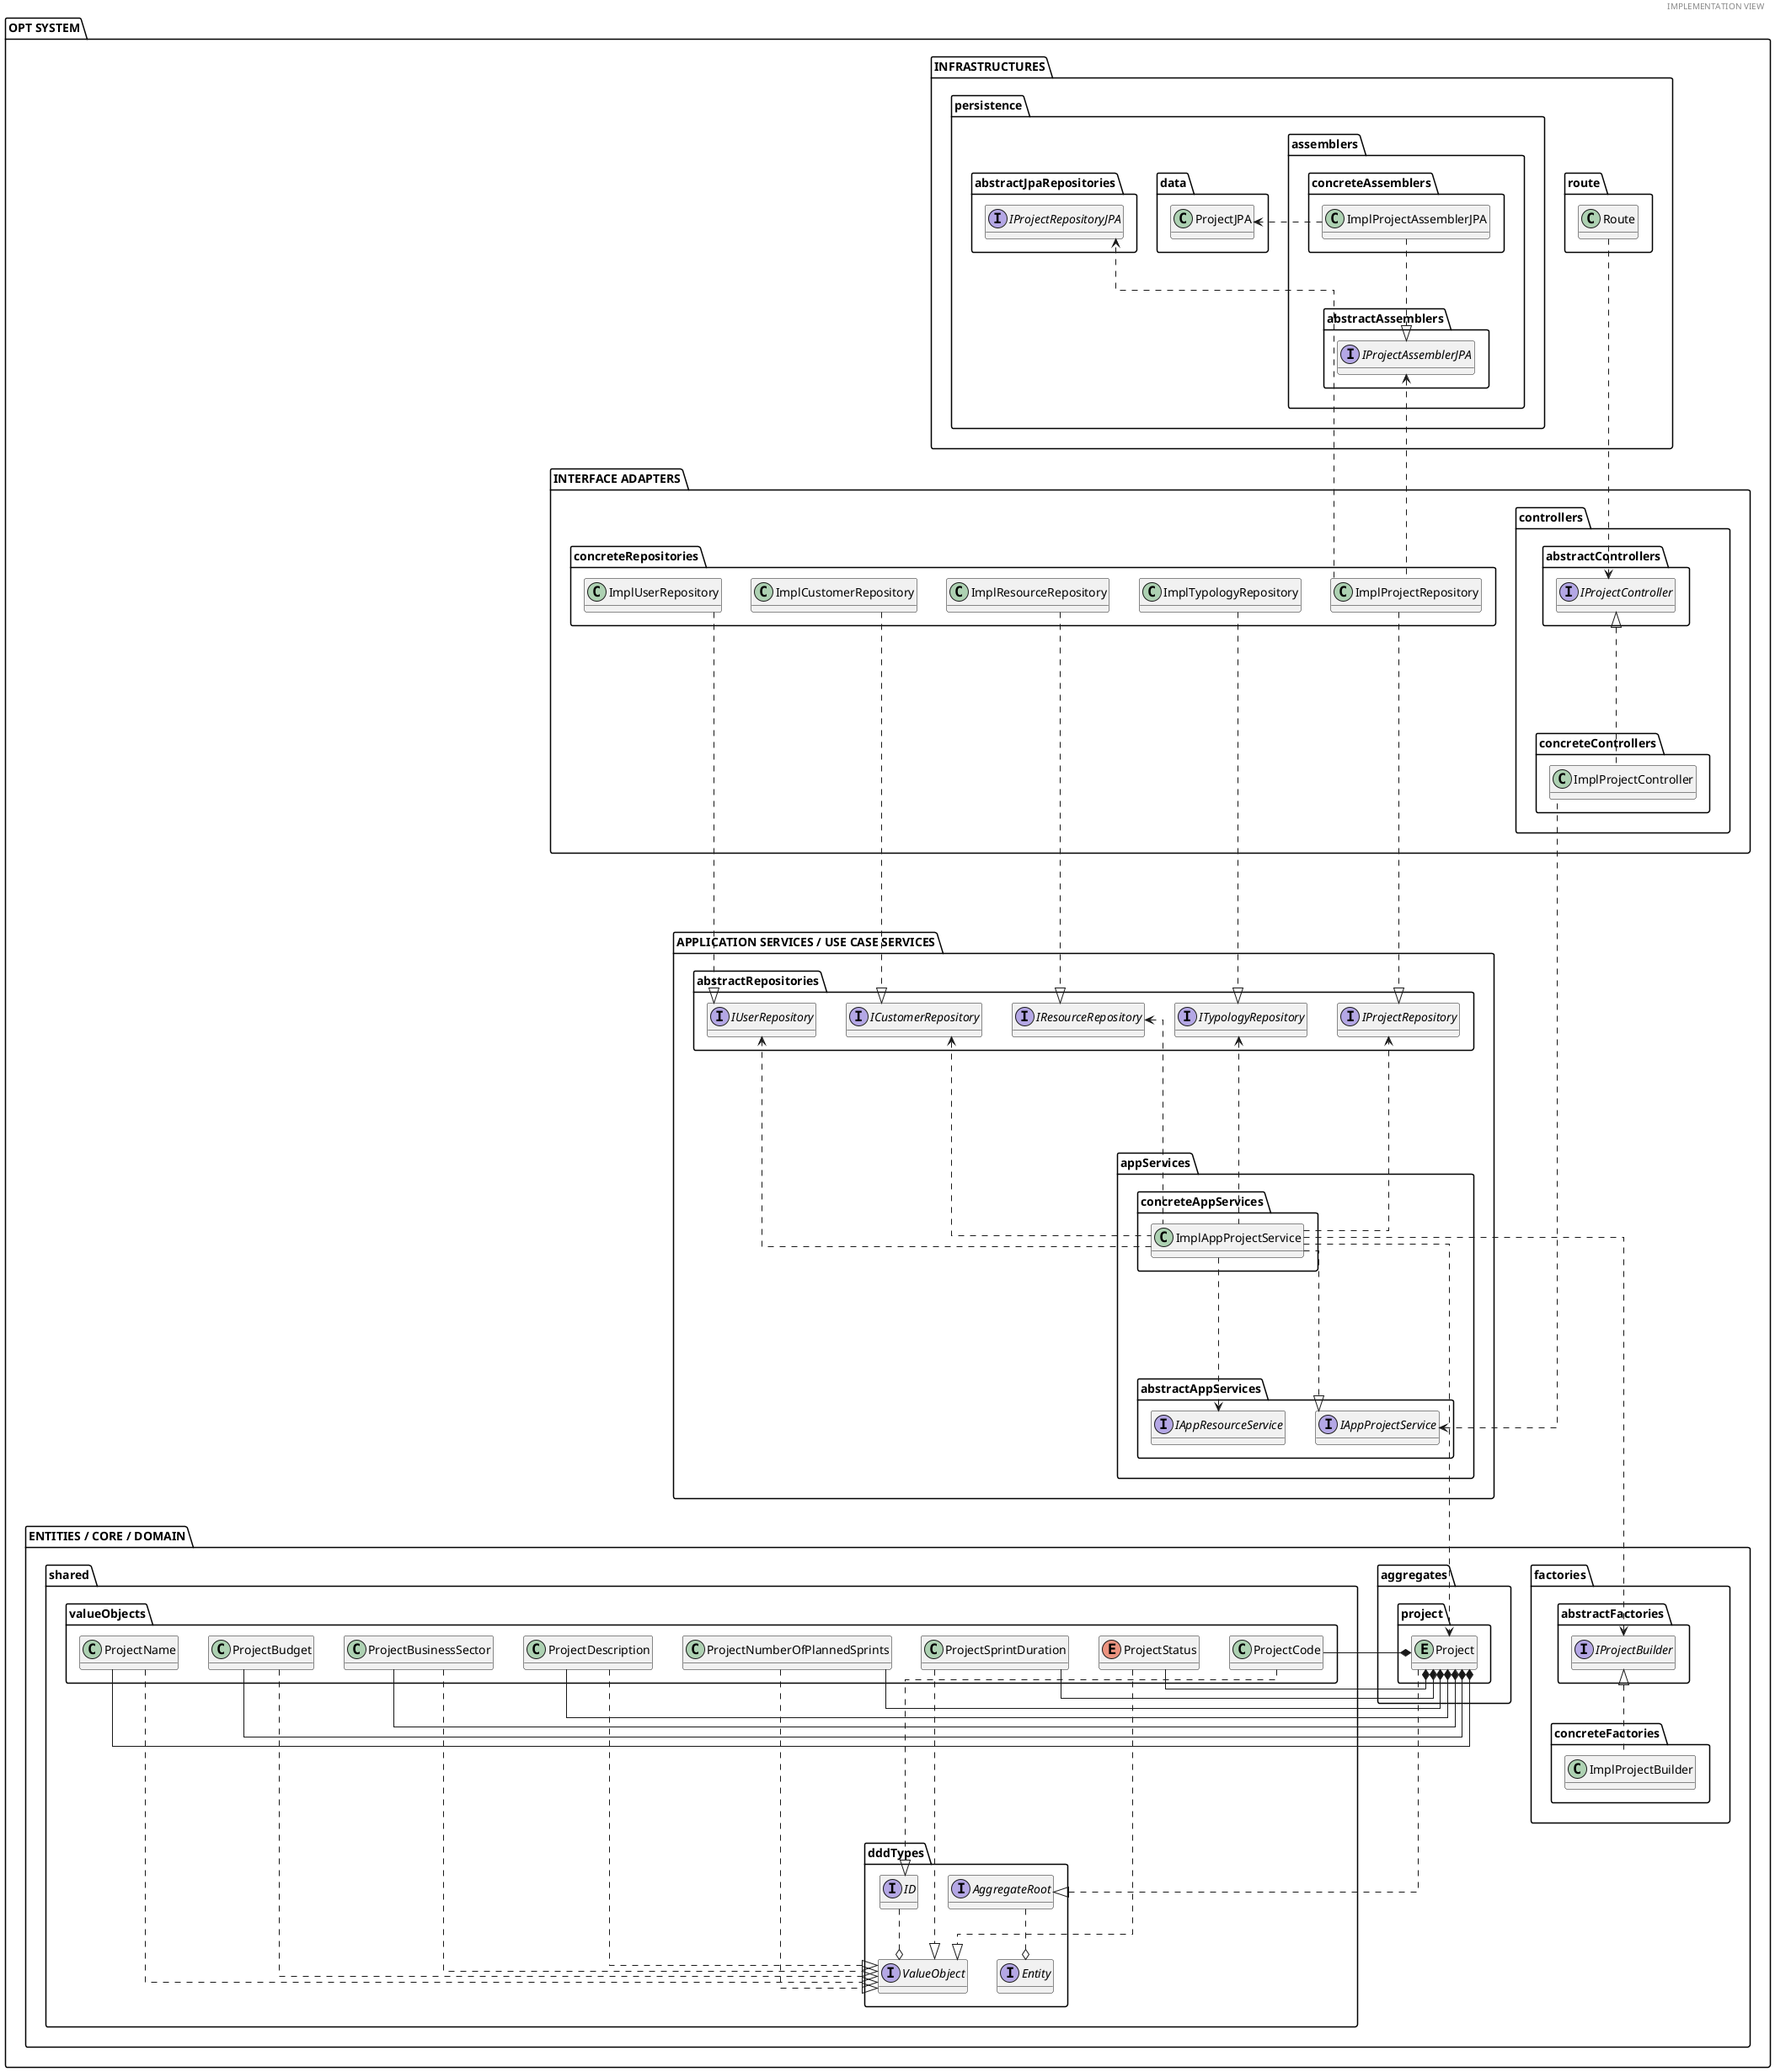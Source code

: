 @startuml
'https://plantuml.com/class-diagram
header IMPLEMENTATION VIEW
skinparam linetype ortho
hide empty methods
top to bottom direction

package "OPT SYSTEM"{
    package "INFRASTRUCTURES"{
        package route{
            class Route
        }
        package persistence{
            package assemblers{
                package abstractAssemblers{
                    interface IProjectAssemblerJPA
                }
                package concreteAssemblers{
                    class ImplProjectAssemblerJPA
                }
            }
            package data{
                class ProjectJPA
            }
            package abstractJpaRepositories{
                interface IProjectRepositoryJPA
            }
        }
    }

    package "INTERFACE ADAPTERS"{
        package "controllers"{
            package "abstractControllers"{
                interface IProjectController
            }
            package "concreteControllers"{
                class ImplProjectController
            }
        }
        package "concreteRepositories"{
            class ImplProjectRepository
            class ImplUserRepository
            class ImplResourceRepository
            class ImplCustomerRepository
            class ImplTypologyRepository
            }
    }

    package "APPLICATION SERVICES / USE CASE SERVICES"{
        package "abstractRepositories"{
           interface IProjectRepository
           interface IUserRepository
           interface IResourceRepository
           interface ICustomerRepository
           interface ITypologyRepository
        }

       package "appServices"{
            package "abstractAppServices"{
                interface IAppProjectService
                interface IAppResourceService
            }
            package "concreteAppServices"{
                class ImplAppProjectService
            }
       }
    }


    package "ENTITIES / CORE / DOMAIN"{
        package aggregates{
            package project{
                entity Project
            }
        }

        package factories{
            package abstractFactories{
                interface IProjectBuilder
            }

            package concreteFactories{
                class ImplProjectBuilder
            }
        }

        package shared{
            package dddTypes{
                interface Entity
                interface AggregateRoot
                interface ValueObject
                interface ID
            }
            package valueObjects{
                class ProjectBudget
                class ProjectBusinessSector
                class ProjectCode
                class ProjectDescription
                class ProjectName
                class ProjectNumberOfPlannedSprints
                class ProjectSprintDuration
                enum ProjectStatus
                class ProjectCode
            }
        }
    }

    Route ....> IProjectController
    ImplProjectController ....up|> IProjectController
    ImplProjectRepository .......|> IProjectRepository
    ImplUserRepository ..|> IUserRepository
    ImplResourceRepository .|> IResourceRepository
    ImplCustomerRepository ........|> ICustomerRepository
    ImplTypologyRepository .|> ITypologyRepository
    IAppProjectService <|.up... ImplAppProjectService

    ImplAppProjectService ......> Project
    Project .|> AggregateRoot
    AggregateRoot ..o Entity
    ImplAppProjectService ..down> IProjectBuilder
    ImplAppProjectService .> IProjectRepository
    ImplAppProjectService .....> IUserRepository
    ImplAppProjectService .up...> ICustomerRepository
    ImplAppProjectService .up...> ITypologyRepository
    ImplAppProjectService .up...> IResourceRepository
    ImplProjectBuilder ..up|> IProjectBuilder
    IAppProjectService <.. ImplProjectController
    ImplAppProjectService ..> IAppResourceService
    ProjectBudget .|> ValueObject
    ProjectBusinessSector .|> ValueObject
    ProjectDescription .|> ValueObject
    ProjectName ....|> ValueObject
    ProjectNumberOfPlannedSprints .|> ValueObject
    ProjectSprintDuration .|> ValueObject
    ProjectStatus .|> ValueObject
    Project *- ProjectCode
    ProjectBudget -* Project
    ProjectBusinessSector -* Project
    ProjectDescription -* Project
    ProjectName -* Project
    ProjectNumberOfPlannedSprints -* Project
    ProjectSprintDuration -* Project
    ProjectStatus -* Project
    ProjectCode ..|> ID
    ID ..o ValueObject

    IProjectAssemblerJPA <|..up. ImplProjectAssemblerJPA
    ImplProjectRepository ..> IProjectRepositoryJPA
    ImplProjectRepository ..up> IProjectAssemblerJPA
    ImplProjectAssemblerJPA .> ProjectJPA
}

@enduml
